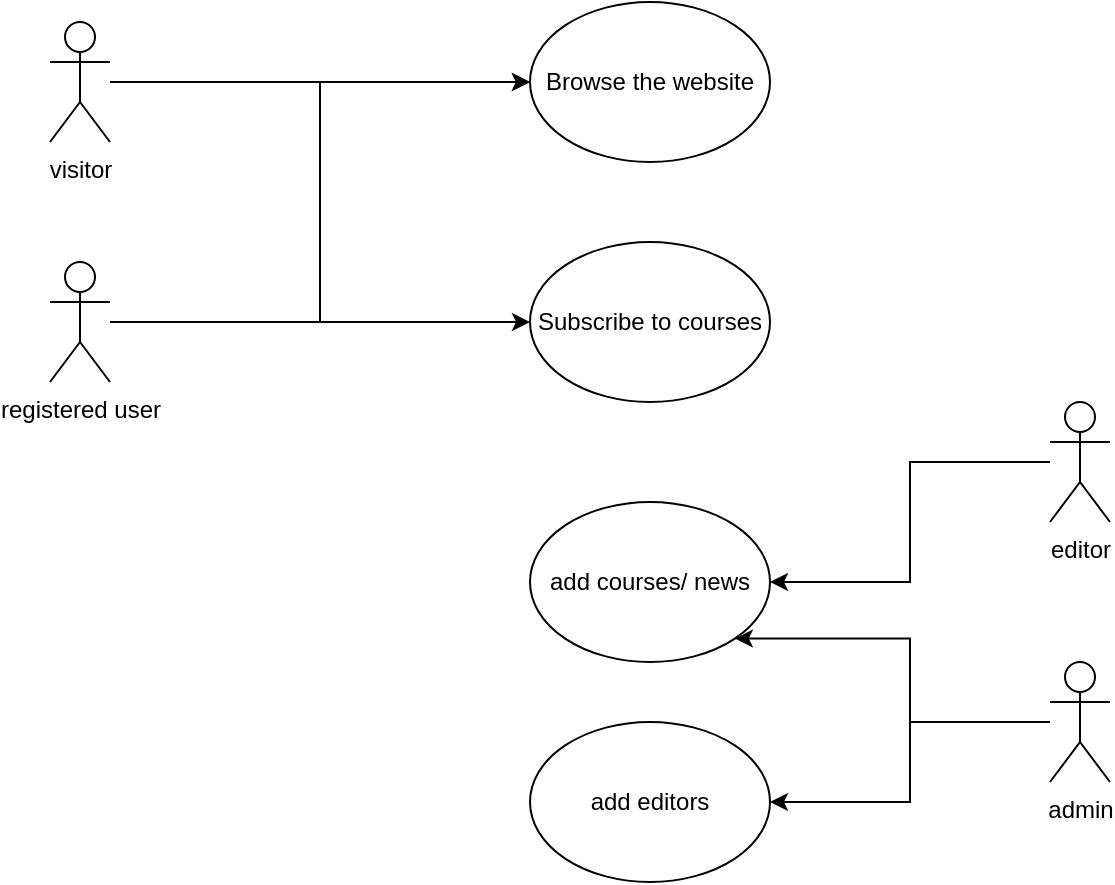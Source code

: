 <mxfile version="13.9.9" type="device" pages="2"><diagram id="DjODT_E_CEKyrM3KLxDp" name="use case diagram"><mxGraphModel dx="1094" dy="496" grid="1" gridSize="10" guides="1" tooltips="1" connect="1" arrows="1" fold="1" page="1" pageScale="1" pageWidth="827" pageHeight="1169" math="0" shadow="0"><root><mxCell id="0"/><mxCell id="1" parent="0"/><mxCell id="ZVPAjNQZL9LlpyvLz6qu-15" style="edgeStyle=orthogonalEdgeStyle;rounded=0;orthogonalLoop=1;jettySize=auto;html=1;" edge="1" parent="1" source="ZVPAjNQZL9LlpyvLz6qu-1" target="ZVPAjNQZL9LlpyvLz6qu-11"><mxGeometry relative="1" as="geometry"><mxPoint x="340" y="100" as="targetPoint"/></mxGeometry></mxCell><mxCell id="ZVPAjNQZL9LlpyvLz6qu-1" value="visitor" style="shape=umlActor;verticalLabelPosition=bottom;verticalAlign=top;html=1;outlineConnect=0;" vertex="1" parent="1"><mxGeometry x="140" y="70" width="30" height="60" as="geometry"/></mxCell><mxCell id="ZVPAjNQZL9LlpyvLz6qu-16" style="edgeStyle=orthogonalEdgeStyle;rounded=0;orthogonalLoop=1;jettySize=auto;html=1;entryX=0;entryY=0.5;entryDx=0;entryDy=0;" edge="1" parent="1" source="ZVPAjNQZL9LlpyvLz6qu-4" target="ZVPAjNQZL9LlpyvLz6qu-11"><mxGeometry relative="1" as="geometry"/></mxCell><mxCell id="ZVPAjNQZL9LlpyvLz6qu-20" style="edgeStyle=orthogonalEdgeStyle;rounded=0;orthogonalLoop=1;jettySize=auto;html=1;" edge="1" parent="1" source="ZVPAjNQZL9LlpyvLz6qu-4" target="ZVPAjNQZL9LlpyvLz6qu-12"><mxGeometry relative="1" as="geometry"/></mxCell><mxCell id="ZVPAjNQZL9LlpyvLz6qu-4" value="registered user" style="shape=umlActor;verticalLabelPosition=bottom;verticalAlign=top;html=1;outlineConnect=0;" vertex="1" parent="1"><mxGeometry x="140" y="190" width="30" height="60" as="geometry"/></mxCell><mxCell id="ZVPAjNQZL9LlpyvLz6qu-21" style="edgeStyle=orthogonalEdgeStyle;rounded=0;orthogonalLoop=1;jettySize=auto;html=1;" edge="1" parent="1" source="ZVPAjNQZL9LlpyvLz6qu-5" target="ZVPAjNQZL9LlpyvLz6qu-13"><mxGeometry relative="1" as="geometry"/></mxCell><mxCell id="ZVPAjNQZL9LlpyvLz6qu-5" value="editor&lt;br&gt;" style="shape=umlActor;verticalLabelPosition=bottom;verticalAlign=top;html=1;outlineConnect=0;" vertex="1" parent="1"><mxGeometry x="640" y="260" width="30" height="60" as="geometry"/></mxCell><mxCell id="ZVPAjNQZL9LlpyvLz6qu-22" style="edgeStyle=orthogonalEdgeStyle;rounded=0;orthogonalLoop=1;jettySize=auto;html=1;entryX=1;entryY=1;entryDx=0;entryDy=0;" edge="1" parent="1" source="ZVPAjNQZL9LlpyvLz6qu-6" target="ZVPAjNQZL9LlpyvLz6qu-13"><mxGeometry relative="1" as="geometry"/></mxCell><mxCell id="ZVPAjNQZL9LlpyvLz6qu-23" style="edgeStyle=orthogonalEdgeStyle;rounded=0;orthogonalLoop=1;jettySize=auto;html=1;" edge="1" parent="1" source="ZVPAjNQZL9LlpyvLz6qu-6" target="ZVPAjNQZL9LlpyvLz6qu-14"><mxGeometry relative="1" as="geometry"/></mxCell><mxCell id="ZVPAjNQZL9LlpyvLz6qu-6" value="admin" style="shape=umlActor;verticalLabelPosition=bottom;verticalAlign=top;html=1;outlineConnect=0;" vertex="1" parent="1"><mxGeometry x="640" y="390" width="30" height="60" as="geometry"/></mxCell><mxCell id="ZVPAjNQZL9LlpyvLz6qu-11" value="Browse the website" style="ellipse;whiteSpace=wrap;html=1;" vertex="1" parent="1"><mxGeometry x="380" y="60" width="120" height="80" as="geometry"/></mxCell><mxCell id="ZVPAjNQZL9LlpyvLz6qu-12" value="Subscribe to courses" style="ellipse;whiteSpace=wrap;html=1;" vertex="1" parent="1"><mxGeometry x="380" y="180" width="120" height="80" as="geometry"/></mxCell><mxCell id="ZVPAjNQZL9LlpyvLz6qu-13" value="add courses/ news" style="ellipse;whiteSpace=wrap;html=1;" vertex="1" parent="1"><mxGeometry x="380" y="310" width="120" height="80" as="geometry"/></mxCell><mxCell id="ZVPAjNQZL9LlpyvLz6qu-14" value="add editors" style="ellipse;whiteSpace=wrap;html=1;" vertex="1" parent="1"><mxGeometry x="380" y="420" width="120" height="80" as="geometry"/></mxCell></root></mxGraphModel></diagram><diagram id="-PzMzSrJYIE3Ep0x-6RR" name="classes diagram"><mxGraphModel dx="1563" dy="709" grid="1" gridSize="10" guides="1" tooltips="1" connect="1" arrows="1" fold="1" page="1" pageScale="1" pageWidth="827" pageHeight="1169" math="0" shadow="0"><root><mxCell id="lO--bXF1gjyYIKun_FLg-0"/><mxCell id="lO--bXF1gjyYIKun_FLg-1" parent="lO--bXF1gjyYIKun_FLg-0"/><mxCell id="DURtmSMFftYtFcYMnKaO-10" value="User" style="rounded=0;whiteSpace=wrap;html=1;" vertex="1" parent="lO--bXF1gjyYIKun_FLg-1"><mxGeometry x="100" y="370" width="190" height="60" as="geometry"/></mxCell><mxCell id="DURtmSMFftYtFcYMnKaO-19" style="edgeStyle=orthogonalEdgeStyle;rounded=0;orthogonalLoop=1;jettySize=auto;html=1;" edge="1" parent="lO--bXF1gjyYIKun_FLg-1" source="DURtmSMFftYtFcYMnKaO-11" target="DURtmSMFftYtFcYMnKaO-16"><mxGeometry relative="1" as="geometry"><Array as="points"><mxPoint x="195" y="575"/></Array></mxGeometry></mxCell><mxCell id="DURtmSMFftYtFcYMnKaO-11" value="&lt;div style=&quot;text-align: justify&quot;&gt;&lt;ul&gt;&lt;li&gt;&lt;span&gt;Id&amp;nbsp;&lt;/span&gt;&lt;/li&gt;&lt;li&gt;&lt;span&gt;name&amp;nbsp;&lt;/span&gt;&lt;/li&gt;&lt;li&gt;&lt;span&gt;age&lt;/span&gt;&lt;/li&gt;&lt;li&gt;&lt;span&gt;email&lt;/span&gt;&lt;/li&gt;&lt;li&gt;&lt;span&gt;phone&lt;/span&gt;&lt;/li&gt;&lt;li&gt;&lt;span&gt;password&lt;/span&gt;&lt;/li&gt;&lt;/ul&gt;&lt;/div&gt;" style="rounded=0;whiteSpace=wrap;html=1;align=left;" vertex="1" parent="lO--bXF1gjyYIKun_FLg-1"><mxGeometry x="100" y="430" width="190" height="110" as="geometry"/></mxCell><mxCell id="DURtmSMFftYtFcYMnKaO-12" value="Course" style="rounded=0;whiteSpace=wrap;html=1;" vertex="1" parent="lO--bXF1gjyYIKun_FLg-1"><mxGeometry x="329" y="370" width="190" height="60" as="geometry"/></mxCell><mxCell id="DURtmSMFftYtFcYMnKaO-13" value="&lt;div style=&quot;text-align: justify&quot;&gt;&lt;ul&gt;&lt;li&gt;&lt;span&gt;Id&amp;nbsp;&lt;/span&gt;&lt;/li&gt;&lt;li&gt;&lt;span&gt;title&lt;/span&gt;&lt;/li&gt;&lt;li&gt;price&amp;nbsp;&lt;/li&gt;&lt;li&gt;description&lt;/li&gt;&lt;li&gt;image&lt;/li&gt;&lt;/ul&gt;&lt;/div&gt;" style="rounded=0;whiteSpace=wrap;html=1;align=left;" vertex="1" parent="lO--bXF1gjyYIKun_FLg-1"><mxGeometry x="329" y="430" width="190" height="110" as="geometry"/></mxCell><mxCell id="DURtmSMFftYtFcYMnKaO-23" style="edgeStyle=orthogonalEdgeStyle;rounded=0;orthogonalLoop=1;jettySize=auto;html=1;entryX=1;entryY=0.5;entryDx=0;entryDy=0;exitX=0.5;exitY=0;exitDx=0;exitDy=0;" edge="1" parent="lO--bXF1gjyYIKun_FLg-1" source="DURtmSMFftYtFcYMnKaO-14" target="DURtmSMFftYtFcYMnKaO-21"><mxGeometry relative="1" as="geometry"/></mxCell><mxCell id="DURtmSMFftYtFcYMnKaO-14" value="admin" style="rounded=0;whiteSpace=wrap;html=1;" vertex="1" parent="lO--bXF1gjyYIKun_FLg-1"><mxGeometry x="550" y="370" width="190" height="60" as="geometry"/></mxCell><mxCell id="DURtmSMFftYtFcYMnKaO-18" style="edgeStyle=orthogonalEdgeStyle;rounded=0;orthogonalLoop=1;jettySize=auto;html=1;exitX=0.5;exitY=1;exitDx=0;exitDy=0;" edge="1" parent="lO--bXF1gjyYIKun_FLg-1" source="DURtmSMFftYtFcYMnKaO-15" target="DURtmSMFftYtFcYMnKaO-16"><mxGeometry relative="1" as="geometry"/></mxCell><mxCell id="DURtmSMFftYtFcYMnKaO-15" value="&lt;div style=&quot;text-align: justify&quot;&gt;&lt;ul&gt;&lt;li&gt;&lt;span&gt;Id&amp;nbsp;&lt;/span&gt;&lt;/li&gt;&lt;li&gt;&lt;span&gt;name&amp;nbsp;&lt;/span&gt;&lt;/li&gt;&lt;li&gt;&lt;span&gt;email&lt;/span&gt;&lt;/li&gt;&lt;li&gt;password&lt;/li&gt;&lt;li&gt;isEditor&lt;/li&gt;&lt;li&gt;isActive&lt;/li&gt;&lt;/ul&gt;&lt;/div&gt;" style="rounded=0;whiteSpace=wrap;html=1;align=left;" vertex="1" parent="lO--bXF1gjyYIKun_FLg-1"><mxGeometry x="550" y="430" width="190" height="110" as="geometry"/></mxCell><mxCell id="DURtmSMFftYtFcYMnKaO-16" value="&lt;div style=&quot;text-align: justify&quot;&gt;&lt;ul&gt;&lt;li&gt;add users&lt;/li&gt;&lt;li&gt;remove users&lt;/li&gt;&lt;/ul&gt;&lt;/div&gt;" style="rounded=0;whiteSpace=wrap;html=1;align=left;" vertex="1" parent="lO--bXF1gjyYIKun_FLg-1"><mxGeometry x="329" y="540" width="190" height="70" as="geometry"/></mxCell><mxCell id="DURtmSMFftYtFcYMnKaO-20" value="news" style="rounded=0;whiteSpace=wrap;html=1;" vertex="1" parent="lO--bXF1gjyYIKun_FLg-1"><mxGeometry x="329" y="80" width="190" height="60" as="geometry"/></mxCell><mxCell id="DURtmSMFftYtFcYMnKaO-21" value="&lt;div style=&quot;text-align: justify&quot;&gt;&lt;ul&gt;&lt;li&gt;&lt;span&gt;Id&amp;nbsp;&lt;/span&gt;&lt;/li&gt;&lt;li&gt;&lt;span&gt;title&amp;nbsp;&lt;/span&gt;&amp;nbsp;&lt;/li&gt;&lt;li&gt;description&lt;/li&gt;&lt;li&gt;image&lt;/li&gt;&lt;/ul&gt;&lt;/div&gt;" style="rounded=0;whiteSpace=wrap;html=1;align=left;" vertex="1" parent="lO--bXF1gjyYIKun_FLg-1"><mxGeometry x="329" y="140" width="190" height="110" as="geometry"/></mxCell><mxCell id="DURtmSMFftYtFcYMnKaO-22" value="&lt;div style=&quot;text-align: justify&quot;&gt;&lt;ul&gt;&lt;li&gt;add news&lt;/li&gt;&lt;li&gt;remove news&lt;/li&gt;&lt;/ul&gt;&lt;/div&gt;" style="rounded=0;whiteSpace=wrap;html=1;align=left;" vertex="1" parent="lO--bXF1gjyYIKun_FLg-1"><mxGeometry x="329" y="250" width="190" height="70" as="geometry"/></mxCell></root></mxGraphModel></diagram></mxfile>